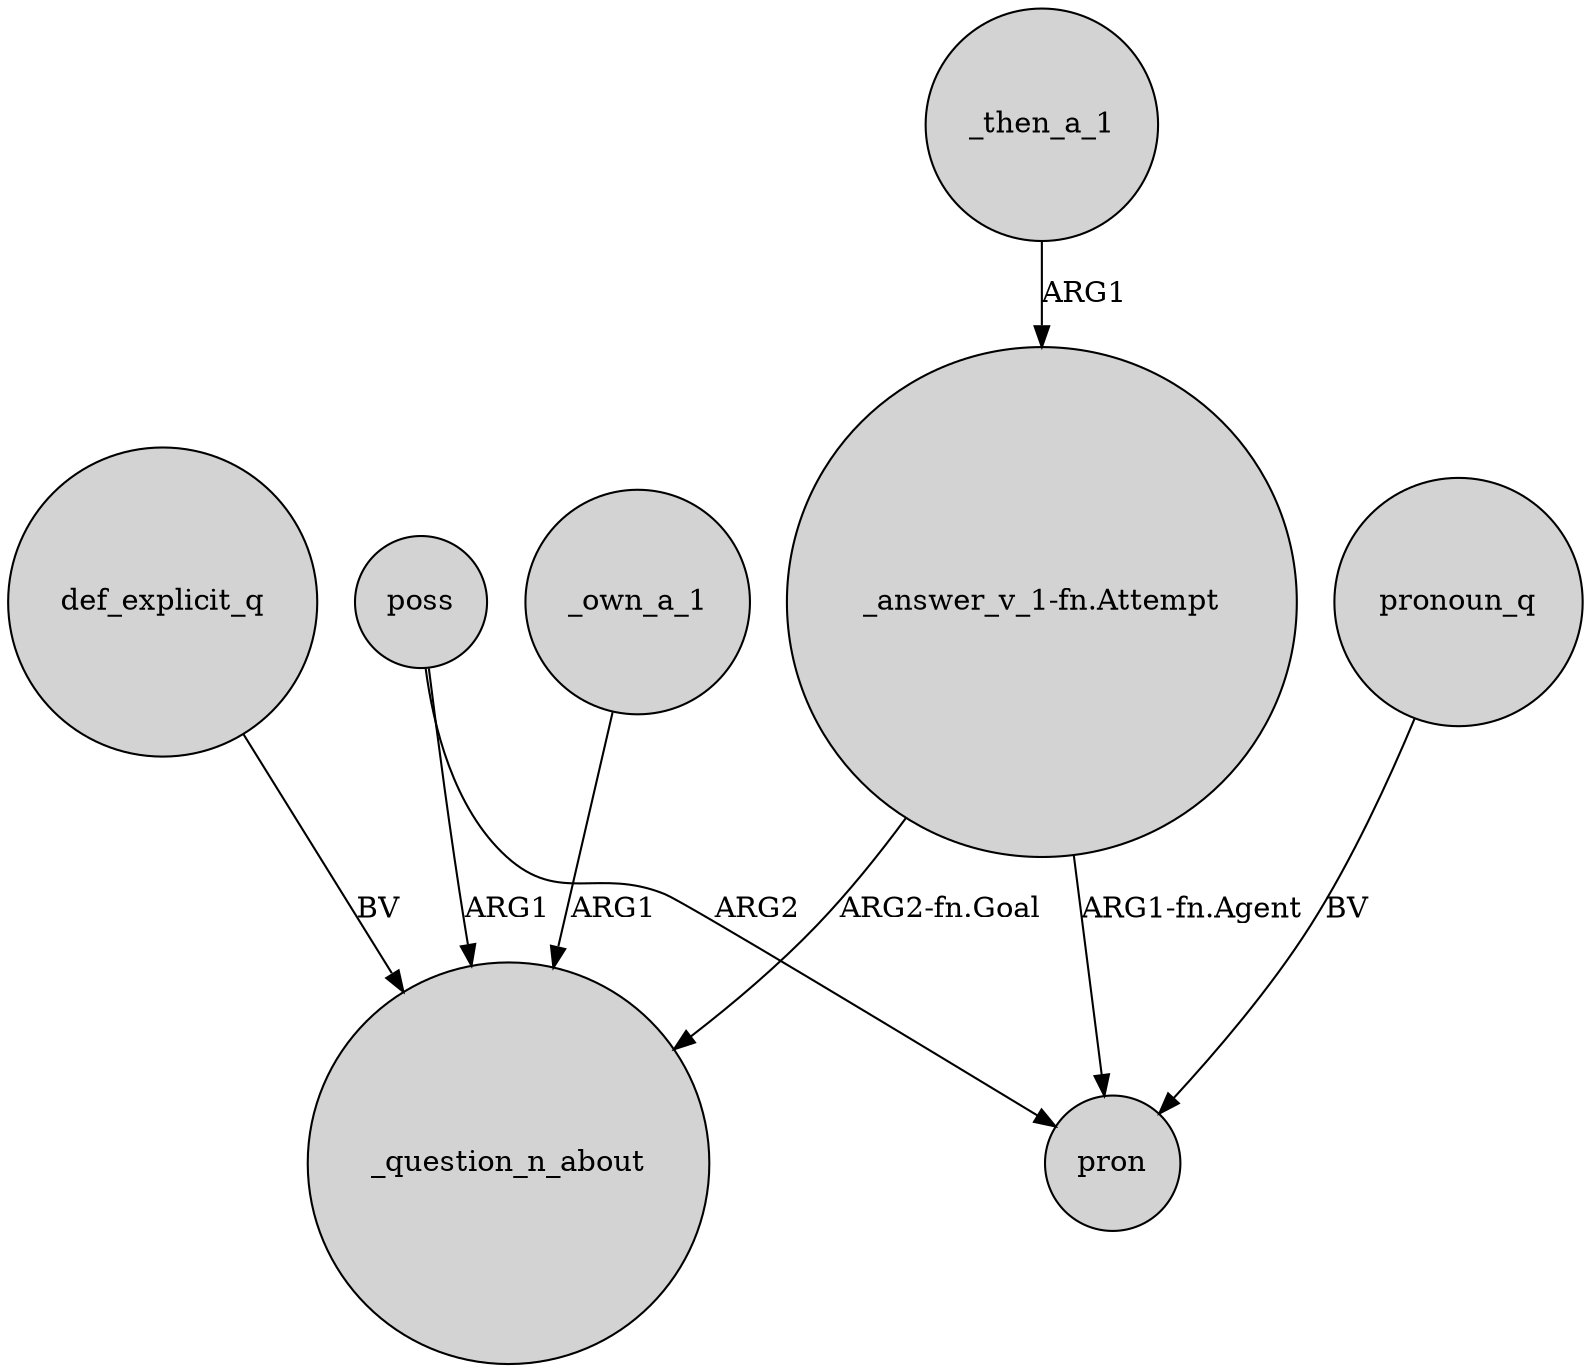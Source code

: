 digraph {
	node [shape=circle style=filled]
	_own_a_1 -> _question_n_about [label=ARG1]
	"_answer_v_1-fn.Attempt" -> pron [label="ARG1-fn.Agent"]
	_then_a_1 -> "_answer_v_1-fn.Attempt" [label=ARG1]
	poss -> pron [label=ARG2]
	poss -> _question_n_about [label=ARG1]
	pronoun_q -> pron [label=BV]
	"_answer_v_1-fn.Attempt" -> _question_n_about [label="ARG2-fn.Goal"]
	def_explicit_q -> _question_n_about [label=BV]
}
